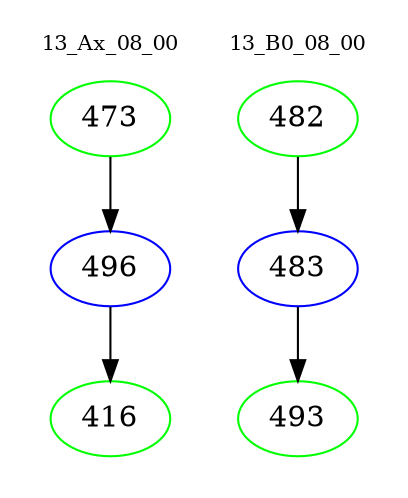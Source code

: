 digraph{
subgraph cluster_0 {
color = white
label = "13_Ax_08_00";
fontsize=10;
T0_473 [label="473", color="green"]
T0_473 -> T0_496 [color="black"]
T0_496 [label="496", color="blue"]
T0_496 -> T0_416 [color="black"]
T0_416 [label="416", color="green"]
}
subgraph cluster_1 {
color = white
label = "13_B0_08_00";
fontsize=10;
T1_482 [label="482", color="green"]
T1_482 -> T1_483 [color="black"]
T1_483 [label="483", color="blue"]
T1_483 -> T1_493 [color="black"]
T1_493 [label="493", color="green"]
}
}
